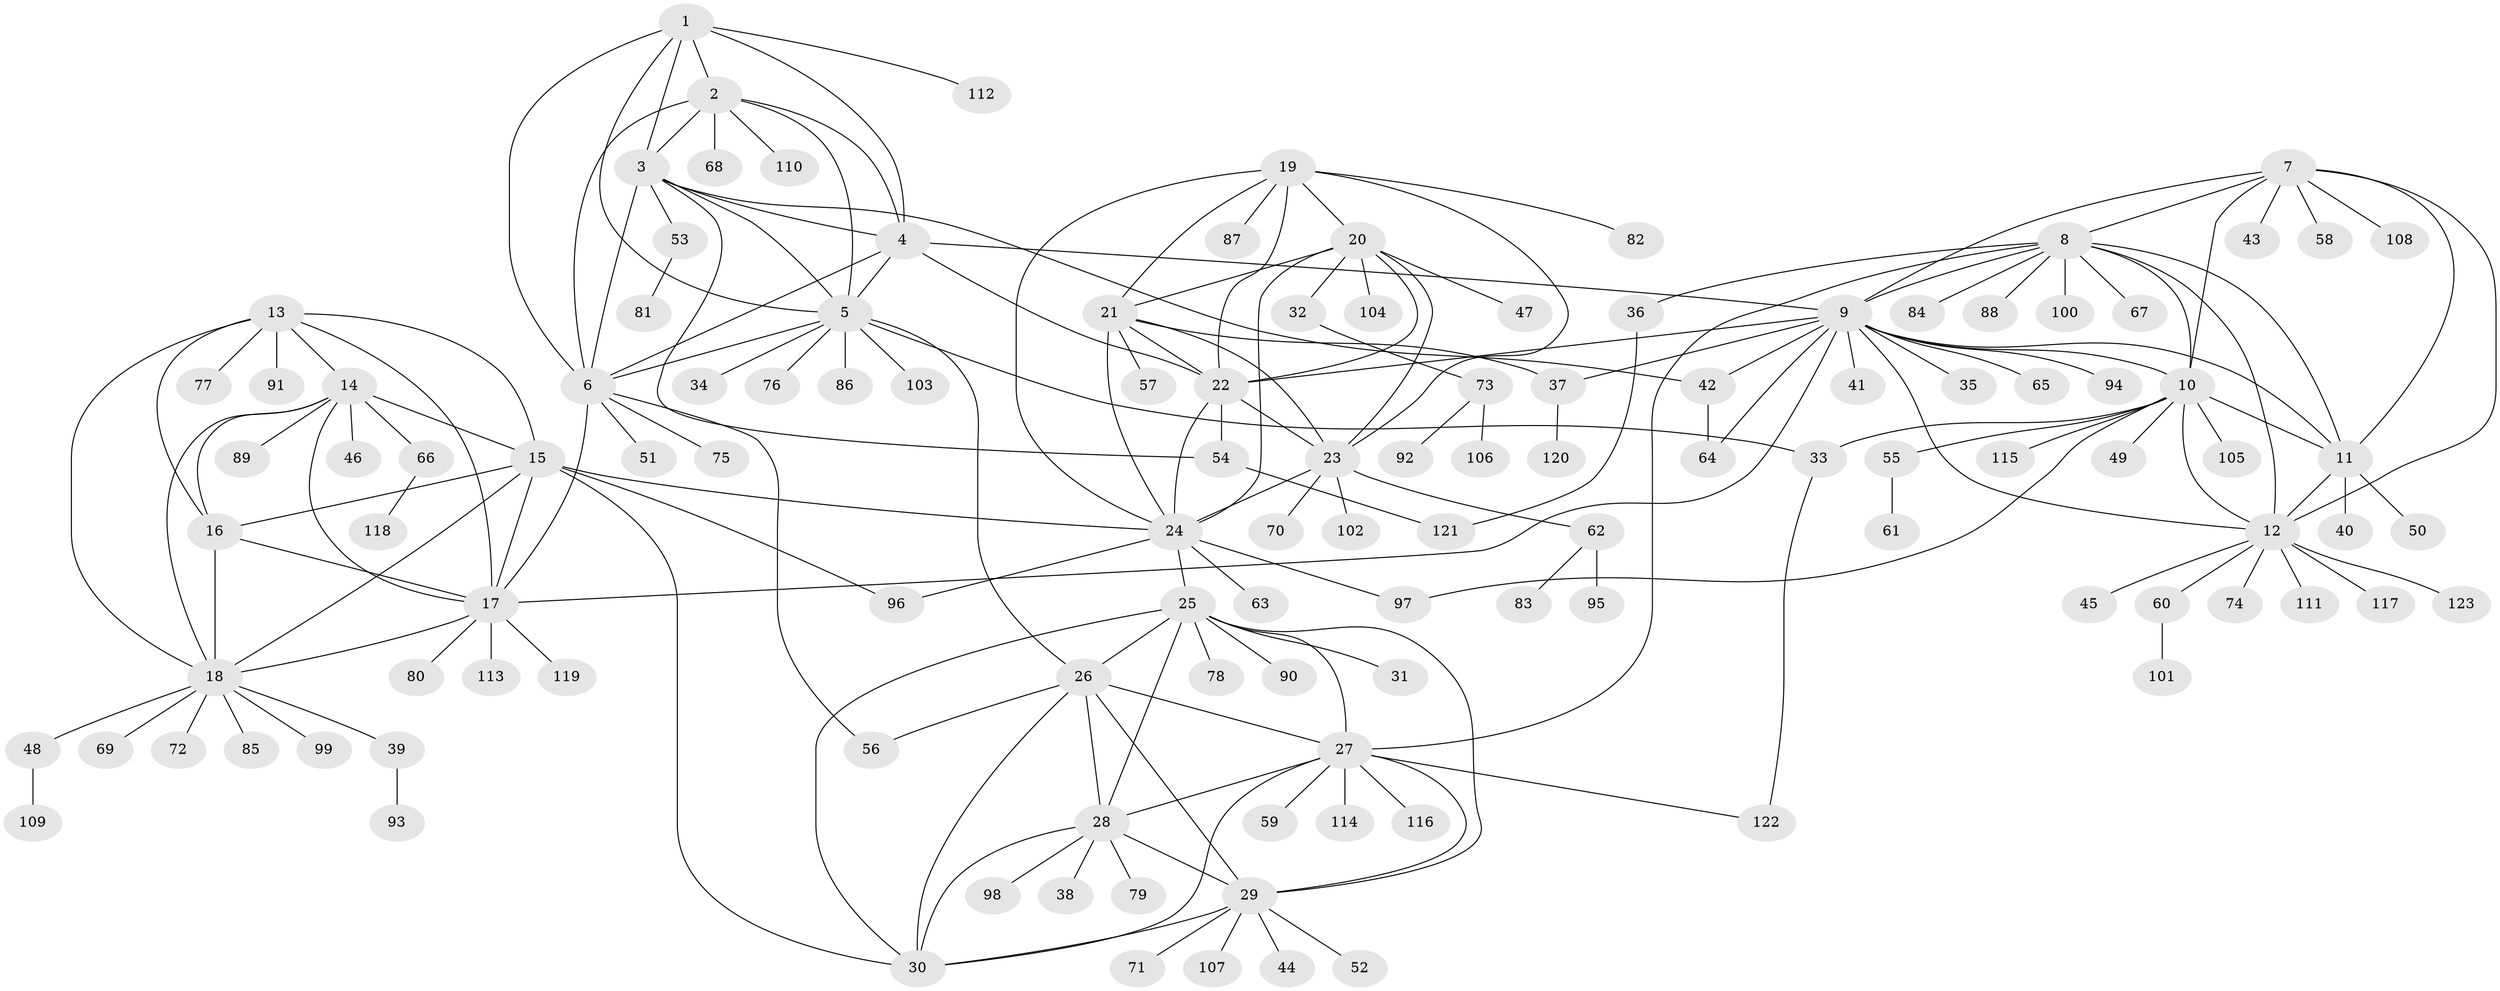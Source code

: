 // coarse degree distribution, {6: 0.08064516129032258, 8: 0.08064516129032258, 10: 0.04838709677419355, 4: 0.03225806451612903, 7: 0.0967741935483871, 9: 0.016129032258064516, 5: 0.016129032258064516, 1: 0.45161290322580644, 2: 0.14516129032258066, 3: 0.03225806451612903}
// Generated by graph-tools (version 1.1) at 2025/52/03/04/25 22:52:28]
// undirected, 123 vertices, 188 edges
graph export_dot {
  node [color=gray90,style=filled];
  1;
  2;
  3;
  4;
  5;
  6;
  7;
  8;
  9;
  10;
  11;
  12;
  13;
  14;
  15;
  16;
  17;
  18;
  19;
  20;
  21;
  22;
  23;
  24;
  25;
  26;
  27;
  28;
  29;
  30;
  31;
  32;
  33;
  34;
  35;
  36;
  37;
  38;
  39;
  40;
  41;
  42;
  43;
  44;
  45;
  46;
  47;
  48;
  49;
  50;
  51;
  52;
  53;
  54;
  55;
  56;
  57;
  58;
  59;
  60;
  61;
  62;
  63;
  64;
  65;
  66;
  67;
  68;
  69;
  70;
  71;
  72;
  73;
  74;
  75;
  76;
  77;
  78;
  79;
  80;
  81;
  82;
  83;
  84;
  85;
  86;
  87;
  88;
  89;
  90;
  91;
  92;
  93;
  94;
  95;
  96;
  97;
  98;
  99;
  100;
  101;
  102;
  103;
  104;
  105;
  106;
  107;
  108;
  109;
  110;
  111;
  112;
  113;
  114;
  115;
  116;
  117;
  118;
  119;
  120;
  121;
  122;
  123;
  1 -- 2;
  1 -- 3;
  1 -- 4;
  1 -- 5;
  1 -- 6;
  1 -- 112;
  2 -- 3;
  2 -- 4;
  2 -- 5;
  2 -- 6;
  2 -- 68;
  2 -- 110;
  3 -- 4;
  3 -- 5;
  3 -- 6;
  3 -- 42;
  3 -- 53;
  3 -- 54;
  4 -- 5;
  4 -- 6;
  4 -- 9;
  4 -- 22;
  5 -- 6;
  5 -- 26;
  5 -- 33;
  5 -- 34;
  5 -- 76;
  5 -- 86;
  5 -- 103;
  6 -- 17;
  6 -- 51;
  6 -- 56;
  6 -- 75;
  7 -- 8;
  7 -- 9;
  7 -- 10;
  7 -- 11;
  7 -- 12;
  7 -- 43;
  7 -- 58;
  7 -- 108;
  8 -- 9;
  8 -- 10;
  8 -- 11;
  8 -- 12;
  8 -- 27;
  8 -- 36;
  8 -- 67;
  8 -- 84;
  8 -- 88;
  8 -- 100;
  9 -- 10;
  9 -- 11;
  9 -- 12;
  9 -- 17;
  9 -- 22;
  9 -- 35;
  9 -- 37;
  9 -- 41;
  9 -- 42;
  9 -- 64;
  9 -- 65;
  9 -- 94;
  10 -- 11;
  10 -- 12;
  10 -- 33;
  10 -- 49;
  10 -- 55;
  10 -- 97;
  10 -- 105;
  10 -- 115;
  11 -- 12;
  11 -- 40;
  11 -- 50;
  12 -- 45;
  12 -- 60;
  12 -- 74;
  12 -- 111;
  12 -- 117;
  12 -- 123;
  13 -- 14;
  13 -- 15;
  13 -- 16;
  13 -- 17;
  13 -- 18;
  13 -- 77;
  13 -- 91;
  14 -- 15;
  14 -- 16;
  14 -- 17;
  14 -- 18;
  14 -- 46;
  14 -- 66;
  14 -- 89;
  15 -- 16;
  15 -- 17;
  15 -- 18;
  15 -- 24;
  15 -- 30;
  15 -- 96;
  16 -- 17;
  16 -- 18;
  17 -- 18;
  17 -- 80;
  17 -- 113;
  17 -- 119;
  18 -- 39;
  18 -- 48;
  18 -- 69;
  18 -- 72;
  18 -- 85;
  18 -- 99;
  19 -- 20;
  19 -- 21;
  19 -- 22;
  19 -- 23;
  19 -- 24;
  19 -- 82;
  19 -- 87;
  20 -- 21;
  20 -- 22;
  20 -- 23;
  20 -- 24;
  20 -- 32;
  20 -- 47;
  20 -- 104;
  21 -- 22;
  21 -- 23;
  21 -- 24;
  21 -- 37;
  21 -- 57;
  22 -- 23;
  22 -- 24;
  22 -- 54;
  23 -- 24;
  23 -- 62;
  23 -- 70;
  23 -- 102;
  24 -- 25;
  24 -- 63;
  24 -- 96;
  24 -- 97;
  25 -- 26;
  25 -- 27;
  25 -- 28;
  25 -- 29;
  25 -- 30;
  25 -- 31;
  25 -- 78;
  25 -- 90;
  26 -- 27;
  26 -- 28;
  26 -- 29;
  26 -- 30;
  26 -- 56;
  27 -- 28;
  27 -- 29;
  27 -- 30;
  27 -- 59;
  27 -- 114;
  27 -- 116;
  27 -- 122;
  28 -- 29;
  28 -- 30;
  28 -- 38;
  28 -- 79;
  28 -- 98;
  29 -- 30;
  29 -- 44;
  29 -- 52;
  29 -- 71;
  29 -- 107;
  32 -- 73;
  33 -- 122;
  36 -- 121;
  37 -- 120;
  39 -- 93;
  42 -- 64;
  48 -- 109;
  53 -- 81;
  54 -- 121;
  55 -- 61;
  60 -- 101;
  62 -- 83;
  62 -- 95;
  66 -- 118;
  73 -- 92;
  73 -- 106;
}
